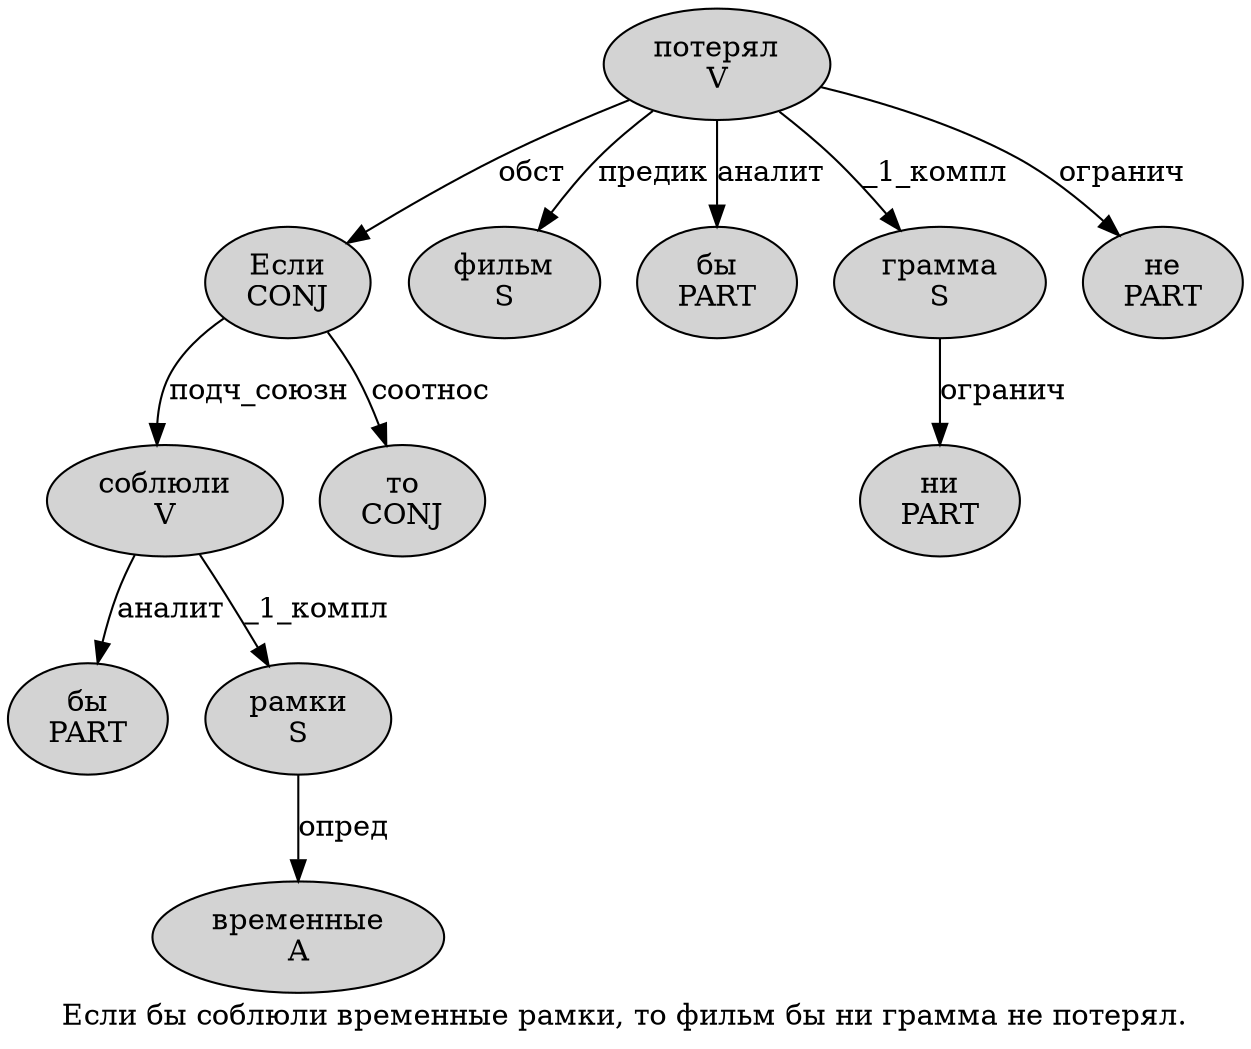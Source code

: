 digraph SENTENCE_3405 {
	graph [label="Если бы соблюли временные рамки, то фильм бы ни грамма не потерял."]
	node [style=filled]
		0 [label="Если
CONJ" color="" fillcolor=lightgray penwidth=1 shape=ellipse]
		1 [label="бы
PART" color="" fillcolor=lightgray penwidth=1 shape=ellipse]
		2 [label="соблюли
V" color="" fillcolor=lightgray penwidth=1 shape=ellipse]
		3 [label="временные
A" color="" fillcolor=lightgray penwidth=1 shape=ellipse]
		4 [label="рамки
S" color="" fillcolor=lightgray penwidth=1 shape=ellipse]
		6 [label="то
CONJ" color="" fillcolor=lightgray penwidth=1 shape=ellipse]
		7 [label="фильм
S" color="" fillcolor=lightgray penwidth=1 shape=ellipse]
		8 [label="бы
PART" color="" fillcolor=lightgray penwidth=1 shape=ellipse]
		9 [label="ни
PART" color="" fillcolor=lightgray penwidth=1 shape=ellipse]
		10 [label="грамма
S" color="" fillcolor=lightgray penwidth=1 shape=ellipse]
		11 [label="не
PART" color="" fillcolor=lightgray penwidth=1 shape=ellipse]
		12 [label="потерял
V" color="" fillcolor=lightgray penwidth=1 shape=ellipse]
			0 -> 2 [label="подч_союзн"]
			0 -> 6 [label="соотнос"]
			12 -> 0 [label="обст"]
			12 -> 7 [label="предик"]
			12 -> 8 [label="аналит"]
			12 -> 10 [label="_1_компл"]
			12 -> 11 [label="огранич"]
			10 -> 9 [label="огранич"]
			4 -> 3 [label="опред"]
			2 -> 1 [label="аналит"]
			2 -> 4 [label="_1_компл"]
}